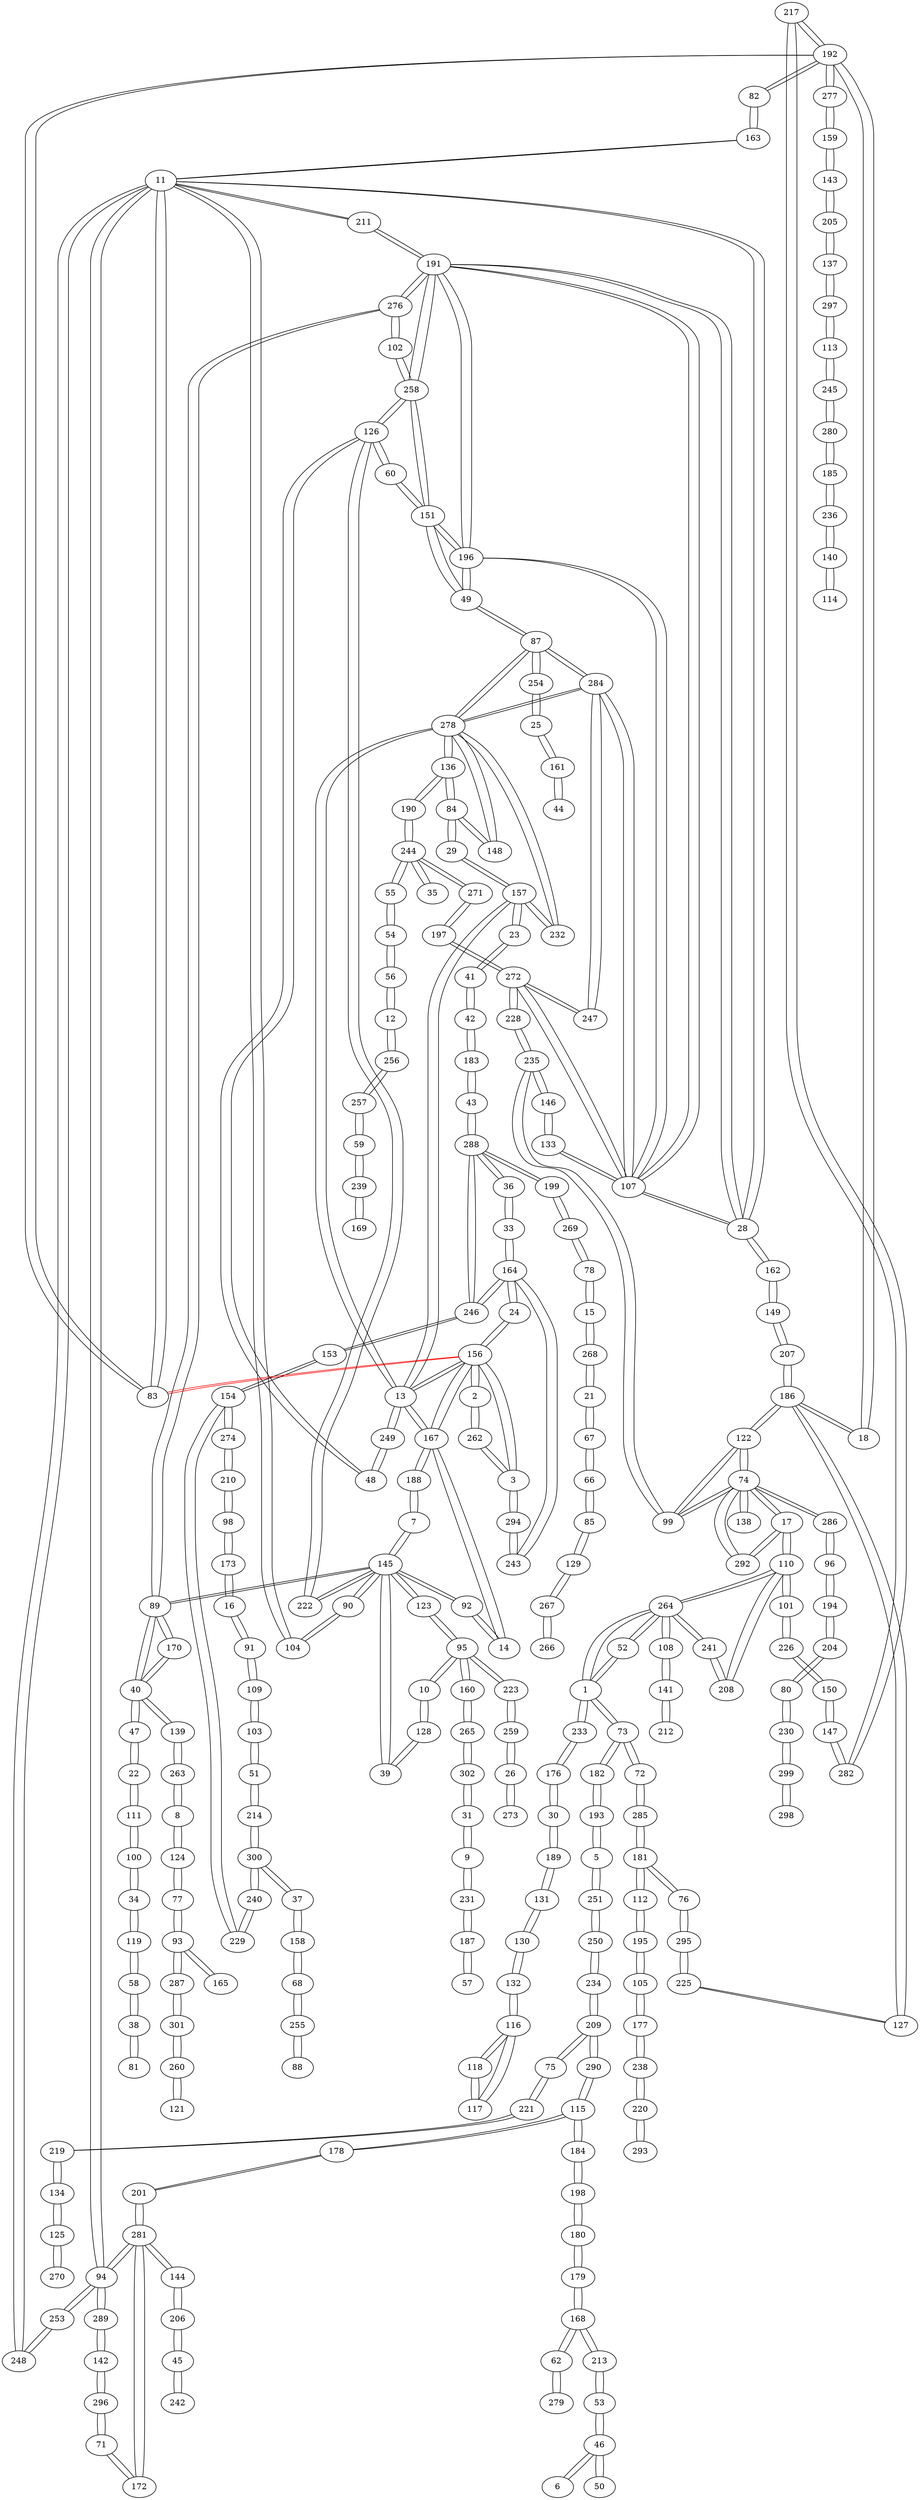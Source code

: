 strict digraph "" {
217 [entry="1.01", exit="1.04", popularity=2, pos="-56.4,15455.7!"];
214 [entry="0.11", exit="0.11", popularity=2, pos="13.17,15485.13!"];
212 [entry="3.42", exit="4.05", popularity=1, pos="-90.39,15438.99!"];
213 [entry="1.02", exit="1.01", popularity=2, pos="-141.99,15492.12!"];
210 [entry="1.3", exit="1.33", popularity=2, pos="13.62,15472.89!"];
211 [entry="1.68", exit="2.09", popularity=2, pos="-43.98,15457.02!"];
165 [entry="0.48", exit="0.61", popularity=1, pos="-63.09,15482.46!"];
264 [entry="2.76", exit="3.07", popularity=5, pos="-76.41,15448.53!"];
265 [entry="4.73", exit="5.07", popularity=2, pos="-30.84,15477.12!"];
178 [entry="1.75", exit="1.83", popularity=2, pos="-95.52,15473.52!"];
219 [entry="0.73", exit="0.84", popularity=2, pos="-126.39,15471.45!"];
133 [entry="2.88", exit="3.19", popularity=2, pos="-45.81,15450.81!"];
91 [entry="0.44", exit="0.48", popularity=2, pos="27.36,15478.8!"];
131 [entry="2.06", exit="2.21", popularity=2, pos="-106.92,15441.99!"];
130 [entry="1.92", exit="1.99", popularity=2, pos="-109.95,15441.39!"];
137 [entry="1.18", exit="1.14", popularity=2, pos="-67.5,15459.12!"];
136 [entry="2.19", exit="2.33", popularity=3, pos="-31.59,15446.52!"];
129 [entry="0.91", exit="1.07", popularity=2, pos="65.52,15466.17!"];
139 [entry="3.48", exit="3.73", popularity=2, pos="-42.06,15465.21!"];
138 [entry="0.8", exit="0.94", popularity=1, pos="-63.18,15449.49!"];
93 [entry="2.63", exit="2.86", popularity=3, pos="-57.96,15480.36!"];
24 [entry="7.4", exit="7.69", popularity=2, pos="-16.47,15458.1!"];
25 [entry="0.0", exit="0.0", popularity=2, pos="-30.93,15453.6!"];
26 [entry="3.19", exit="3.28", popularity=2, pos="-12.51,15476.01!"];
92 [entry="9.4", exit="9.62", popularity=2, pos="-31.59,15456.09!"];
21 [entry="1.33", exit="1.43", popularity=2, pos="38.1,15462.09!"];
22 [entry="2.85", exit="2.9", popularity=2, pos="-49.26,15465.12!"];
23 [entry="3.63", exit="3.75", popularity=2, pos="-19.11,15449.37!"];
160 [entry="4.6", exit="4.61", popularity=2, pos="-28.74,15471.36!"];
198 [entry="1.1", exit="1.2", popularity=2, pos="-114.15,15477.78!"];
28 [entry="17.0", exit="19.02", popularity=4, pos="-44.82,15454.26!"];
29 [entry="2.16", exit="2.41", popularity=2, pos="-28.29,15450.33!"];
94 [entry="4.42", exit="4.55", popularity=4, pos="-54.09,15464.16!"];
289 [entry="4.14", exit="4.09", popularity=2, pos="-57.18,15464.07!"];
288 [entry="1.65", exit="1.77", popularity=4, pos="1.68,15458.61!"];
221 [entry="0.76", exit="0.84", popularity=2, pos="-123.75,15471.96!"];
281 [entry="4.75", exit="4.91", popularity=4, pos="-83.85,15469.05!"];
280 [entry="2.22", exit="2.34", popularity=2, pos="-88.89,15465.57!"];
163 [entry="5.32", exit="6.08", popularity=2, pos="-48.93,15456.75!"];
285 [entry="0.79", exit="0.83", popularity=2, pos="-84.27,15455.4!"];
284 [entry="10.0", exit="10.77", popularity=4, pos="-37.62,15450.3!"];
287 [entry="0.68", exit="0.69", popularity=2, pos="-56.49,15482.85!"];
286 [entry="2.0", exit="2.25", popularity=2, pos="-58.59,15446.16!"];
10 [entry="1.53", exit="1.54", popularity=2, pos="-31.77,15467.58!"];
263 [entry="1.81", exit="1.74", popularity=2, pos="-41.22,15467.01!"];
262 [entry="10.31", exit="11.27", popularity=2, pos="-22.98,15452.94!"];
122 [entry="5.7", exit="6.29", popularity=3, pos="-57.75,15450.27!"];
12 [entry="5.52", exit="5.94", popularity=2, pos="-45.75,15432.93!"];
267 [entry="0.48", exit="0.51", popularity=2, pos="70.29,15467.46!"];
266 [entry="2.07", exit="2.49", popularity=1, pos="75.3,15467.7!"];
126 [entry="14.61", exit="17.37", popularity=4, pos="-36.0,15455.22!"];
127 [entry="1.65", exit="1.72", popularity=2, pos="-61.8,15452.25!"];
128 [entry="3.71", exit="4.34", popularity=2, pos="-33.96,15465.78!"];
2 [entry="3.02", exit="3.21", popularity=2, pos="-22.65,15454.29!"];
269 [entry="5.23", exit="5.79", popularity=2, pos="10.29,15460.56!"];
268 [entry="1.04", exit="1.07", popularity=2, pos="30.42,15461.55!"];
118 [entry="1.31", exit="1.15", popularity=2, pos="-134.28,15437.94!"];
59 [entry="2.75", exit="2.83", popularity=2, pos="-53.34,15425.4!"];
58 [entry="2.07", exit="2.06", popularity=2, pos="-75.06,15478.65!"];
132 [entry="1.58", exit="1.6", popularity=2, pos="-115.65,15442.02!"];
55 [entry="2.63", exit="3.19", popularity=2, pos="-38.97,15439.47!"];
54 [entry="4.06", exit="4.99", popularity=2, pos="-41.52,15438.54!"];
57 [entry="0.82", exit="0.9", popularity=1, pos="-44.88,15495.51!"];
56 [entry="3.84", exit="3.98", popularity=2, pos="-44.4,15435.81!"];
51 [entry="0.23", exit="0.23", popularity=2, pos="22.65,15485.31!"];
50 [entry="0.31", exit="0.31", popularity=1, pos="-183.3,15511.56!"];
53 [entry="0.45", exit="0.46", popularity=2, pos="-155.49,15496.29!"];
52 [entry="0.91", exit="1.06", popularity=2, pos="-80.34,15448.38!"];
298 [entry="5.82", exit="5.93", popularity=1, pos="-61.92,15426.42!"];
299 [entry="0.98", exit="1.02", popularity=2, pos="-59.76,15430.29!"];
296 [entry="3.85", exit="3.96", popularity=2, pos="-66.45,15464.76!"];
297 [entry="1.84", exit="2.08", popularity=2, pos="-74.34,15459.78!"];
294 [entry="6.07", exit="6.55", popularity=2, pos="-18.36,15455.82!"];
295 [entry="3.72", exit="4.02", popularity=2, pos="-67.17,15453.6!"];
292 [entry="2.39", exit="2.24", popularity=2, pos="-61.95,15447.21!"];
293 [entry="0.79", exit="0.85", popularity=1, pos="-131.28,15470.88!"];
290 [entry="0.5", exit="0.57", popularity=2, pos="-105.99,15473.85!"];
146 [entry="9.86", exit="10.84", popularity=2, pos="-48.21,15450.45!"];
199 [entry="3.06", exit="3.28", popularity=2, pos="5.16,15459.39!"];
179 [entry="0.99", exit="0.99", popularity=2, pos="-127.2,15483.33!"];
134 [entry="0.46", exit="0.52", popularity=2, pos="-132.63,15468.57!"];
195 [entry="1.01", exit="1.07", popularity=2, pos="-96.96,15460.98!"];
194 [entry="2.91", exit="3.03", popularity=2, pos="-60.33,15442.59!"];
197 [entry="4.33", exit="4.46", popularity=2, pos="-40.02,15446.79!"];
196 [entry="18.64", exit="21.94", popularity=4, pos="-40.26,15452.94!"];
191 [entry="34.57", exit="42.53", popularity=6, pos="-42.45,15454.5!"];
190 [entry="2.9", exit="2.95", popularity=2, pos="-33.9,15444.57!"];
193 [entry="0.74", exit="0.85", popularity=2, pos="-85.23,15458.1!"];
192 [entry="22.76", exit="23.71", popularity=5, pos="-52.65,15454.62!"];
115 [entry="4.09", exit="4.66", popularity=3, pos="-100.98,15473.79!"];
114 [entry="2.19", exit="2.28", popularity=1, pos="-100.53,15477.75!"];
88 [entry="1.53", exit="1.57", popularity=1, pos="34.17,15508.11!"];
89 [entry="17.06", exit="18.26", popularity=4, pos="-40.11,15458.46!"];
274 [entry="1.23", exit="1.35", popularity=2, pos="8.64,15473.25!"];
110 [entry="4.38", exit="4.51", popularity=4, pos="-67.53,15448.08!"];
113 [entry="1.09", exit="1.19", popularity=2, pos="-77.25,15460.86!"];
112 [entry="1.66", exit="1.7", popularity=2, pos="-87.99,15459.06!"];
278 [entry="39.39", exit="44.74", popularity=6, pos="-34.29,15451.08!"];
83 [entry="2.93", exit="3.01", popularity=2, pos="-51.0,15456.09!"];
80 [entry="2.45", exit="2.48", popularity=2, pos="-63.36,15437.58!"];
81 [entry="2.13", exit="2.24", popularity=1, pos="-82.5,15484.11!"];
119 [entry="3.51", exit="3.5", popularity=2, pos="-67.77,15474.87!"];
87 [entry="9.23", exit="10.56", popularity=4, pos="-36.69,15452.22!"];
84 [entry="8.65", exit="9.07", popularity=3, pos="-30.03,15448.29!"];
85 [entry="1.18", exit="1.26", popularity=2, pos="59.31,15464.88!"];
117 [entry="4.07", exit="3.65", popularity=2, pos="-135.72,15441.39!"];
140 [entry="0.93", exit="1.01", popularity=2, pos="-94.86,15474.48!"];
108 [entry="2.25", exit="2.14", popularity=2, pos="-82.62,15447.45!"];
256 [entry="3.26", exit="3.3", popularity=2, pos="-47.94,15430.83!"];
206 [entry="1.53", exit="1.64", popularity=2, pos="-85.83,15478.26!"];
226 [entry="1.46", exit="1.54", popularity=2, pos="-67.95,15451.74!"];
257 [entry="6.24", exit="6.8", popularity=2, pos="-50.4,15428.25!"];
35 [entry="10.97", exit="11.54", popularity=1, pos="-34.35,15438.81!"];
3 [entry="4.65", exit="4.51", popularity=3, pos="-21.78,15454.62!"];
7 [entry="8.28", exit="9.5", popularity=2, pos="-31.74,15459.66!"];
170 [entry="2.67", exit="1.64", popularity=2, pos="-41.61,15460.26!"];
300 [entry="2.47", exit="2.42", popularity=3, pos="10.23,15482.1!"];
301 [entry="1.28", exit="1.4", popularity=2, pos="-55.68,15485.37!"];
302 [entry="5.53", exit="5.82", popularity=2, pos="-32.91,15479.25!"];
245 [entry="1.23", exit="1.36", popularity=2, pos="-82.77,15463.17!"];
244 [entry="4.31", exit="4.02", popularity=4, pos="-36.9,15441.69!"];
247 [entry="6.45", exit="7.05", popularity=2, pos="-40.05,15449.82!"];
109 [entry="1.43", exit="1.52", popularity=2, pos="27.99,15480.9!"];
241 [entry="1.24", exit="1.28", popularity=2, pos="-73.77,15448.5!"];
240 [entry="1.92", exit="2.48", popularity=2, pos="8.25,15477.51!"];
243 [entry="2.24", exit="2.14", popularity=2, pos="-14.1,15456.63!"];
242 [entry="1.45", exit="1.57", popularity=1, pos="-90.84,15485.82!"];
102 [entry="4.95", exit="5.67", popularity=2, pos="-40.41,15456.15!"];
103 [entry="0.24", exit="0.24", popularity=2, pos="27.69,15483.96!"];
100 [entry="3.84", exit="3.97", popularity=2, pos="-58.23,15471.72!"];
101 [entry="0.78", exit="0.82", popularity=2, pos="-68.01,15450.54!"];
249 [entry="8.3", exit="8.78", popularity=2, pos="-29.19,15454.38!"];
248 [entry="3.23", exit="3.52", popularity=2, pos="-52.2,15460.41!"];
104 [entry="3.59", exit="3.58", popularity=2, pos="-43.17,15457.14!"];
105 [entry="1.9", exit="2.05", popularity=2, pos="-103.68,15462.69!"];
39 [entry="2.62", exit="2.65", popularity=2, pos="-35.64,15464.43!"];
38 [entry="1.85", exit="1.94", popularity=2, pos="-79.23,15480.84!"];
33 [entry="2.45", exit="2.63", popularity=2, pos="-7.41,15458.07!"];
31 [entry="2.76", exit="2.83", popularity=2, pos="-37.29,15482.13!"];
30 [entry="0.92", exit="0.97", popularity=2, pos="-97.5,15448.68!"];
37 [entry="0.88", exit="0.97", popularity=2, pos="14.13,15487.98!"];
36 [entry="1.36", exit="1.39", popularity=2, pos="-3.57,15457.44!"];
177 [entry="2.08", exit="2.2", popularity=2, pos="-110.61,15464.49!"];
34 [entry="1.11", exit="1.1", popularity=2, pos="-64.08,15472.98!"];
246 [entry="23.15", exit="25.42", popularity=3, pos="-1.26,15462.48!"];
223 [entry="6.26", exit="6.27", popularity=2, pos="-22.47,15474.66!"];
169 [entry="3.53", exit="3.67", popularity=1, pos="-58.44,15420.66!"];
176 [entry="1.85", exit="1.94", popularity=2, pos="-94.26,15449.85!"];
60 [entry="8.72", exit="11.56", popularity=2, pos="-37.29,15453.87!"];
258 [entry="11.27", exit="12.72", popularity=4, pos="-39.3,15454.95!"];
259 [entry="4.21", exit="4.65", popularity=2, pos="-17.82,15476.46!"];
66 [entry="1.08", exit="1.14", popularity=2, pos="49.65,15463.29!"];
67 [entry="2.26", exit="2.45", popularity=2, pos="44.07,15462.51!"];
68 [entry="1.03", exit="1.09", popularity=2, pos="25.14,15493.65!"];
253 [entry="3.4", exit="3.51", popularity=2, pos="-52.14,15462.96!"];
250 [entry="0.97", exit="1.04", popularity=2, pos="-100.98,15467.07!"];
251 [entry="1.05", exit="1.01", popularity=2, pos="-94.68,15465.21!"];
173 [entry="2.03", exit="1.89", popularity=2, pos="26.97,15472.68!"];
172 [entry="1.34", exit="1.36", popularity=2, pos="-75.09,15466.26!"];
254 [entry="4.75", exit="5.25", popularity=2, pos="-34.23,15453.33!"];
255 [entry="0.35", exit="0.39", popularity=2, pos="30.99,15501.51!"];
222 [entry="7.06", exit="7.67", popularity=2, pos="-37.32,15456.9!"];
271 [entry="10.4", exit="10.47", popularity=2, pos="-37.59,15445.83!"];
180 [entry="0.64", exit="0.65", popularity=2, pos="-122.76,15480.12!"];
107 [entry="14.31", exit="17.42", popularity=6, pos="-42.84,15452.01!"];
182 [entry="0.46", exit="0.47", popularity=2, pos="-86.61,15455.25!"];
183 [entry="7.42", exit="8.28", popularity=2, pos="1.17,15450.15!"];
96 [entry="4.53", exit="5.03", popularity=2, pos="-58.5,15444.12!"];
181 [entry="2.29", exit="2.36", popularity=3, pos="-77.91,15457.11!"];
186 [entry="7.65", exit="9.71", popularity=4, pos="-59.01,15452.82!"];
187 [entry="1.33", exit="1.42", popularity=2, pos="-39.54,15494.28!"];
184 [entry="0.7", exit="0.73", popularity=2, pos="-108.78,15475.38!"];
185 [entry="0.77", exit="0.8", popularity=2, pos="-91.02,15468.63!"];
188 [entry="9.87", exit="11.17", popularity=2, pos="-26.19,15457.89!"];
189 [entry="1.06", exit="1.09", popularity=2, pos="-105.66,15444.39!"];
273 [entry="6.89", exit="7.42", popularity=1, pos="-5.85,15474.9!"];
6 [entry="0.97", exit="1.13", popularity=1, pos="-182.1,15502.08!"];
142 [entry="3.67", exit="3.85", popularity=2, pos="-61.41,15464.13!"];
99 [entry="6.91", exit="7.25", popularity=3, pos="-54.87,15448.35!"];
98 [entry="2.65", exit="2.83", popularity=2, pos="19.89,15472.95!"];
168 [entry="0.4", exit="0.43", popularity=3, pos="-129.6,15488.82!"];
8 [entry="4.01", exit="4.07", popularity=2, pos="-40.59,15469.59!"];
229 [entry="1.33", exit="1.27", popularity=2, pos="6.48,15474.24!"];
228 [entry="7.04", exit="7.9", popularity=2, pos="-46.95,15447.72!"];
164 [entry="6.92", exit="7.1", popularity=4, pos="-9.96,15457.47!"];
90 [entry="5.21", exit="5.68", popularity=2, pos="-40.77,15457.8!"];
225 [entry="10.44", exit="11.16", popularity=2, pos="-65.61,15451.38!"];
167 [entry="10.19", exit="11.03", popularity=4, pos="-26.58,15455.58!"];
95 [entry="11.9", exit="12.39", popularity=4, pos="-31.95,15469.26!"];
161 [entry="3.62", exit="3.8", popularity=2, pos="-28.2,15453.66!"];
162 [entry="8.33", exit="8.55", popularity=2, pos="-47.58,15454.08!"];
220 [entry="0.5", exit="0.5", popularity=2, pos="-123.09,15468.18!"];
11 [entry="13.19", exit="13.82", popularity=7, pos="-47.13,15456.78!"];
270 [entry="3.26", exit="3.65", popularity=1, pos="-143.58,15463.89!"];
13 [entry="22.92", exit="24.89", popularity=5, pos="-26.58,15453.99!"];
282 [entry="1.56", exit="1.47", popularity=2, pos="-60.33,15456.3!"];
15 [entry="6.81", exit="7.14", popularity=2, pos="24.3,15461.88!"];
14 [entry="4.39", exit="4.84", popularity=2, pos="-29.37,15456.12!"];
17 [entry="3.31", exit="3.22", popularity=3, pos="-64.17,15447.15!"];
16 [entry="0.56", exit="0.6", popularity=2, pos="26.61,15475.68!"];
18 [entry="2.52", exit="2.58", popularity=2, pos="-56.37,15453.63!"];
272 [entry="39.06", exit="43.19", popularity=4, pos="-43.41,15448.95!"];
116 [entry="1.44", exit="1.49", popularity=3, pos="-126.81,15440.07!"];
111 [entry="2.06", exit="2.25", popularity=2, pos="-53.4,15467.04!"];
204 [entry="2.52", exit="2.82", popularity=2, pos="-62.67,15440.46!"];
151 [entry="17.56", exit="21.22", popularity=4, pos="-38.43,15453.39!"];
150 [entry="0.82", exit="0.88", popularity=2, pos="-65.16,15454.17!"];
153 [entry="6.46", exit="6.83", popularity=2, pos="-1.59,15466.98!"];
276 [entry="7.58", exit="8.11", popularity=3, pos="-41.52,15457.41!"];
154 [entry="5.06", exit="5.39", popularity=3, pos="2.49,15470.49!"];
157 [entry="31.18", exit="34.26", popularity=4, pos="-25.92,15451.56!"];
156 [entry="30.85", exit="32.79", popularity=5, pos="-24.69,15455.34!"];
159 [entry="1.49", exit="1.5", popularity=2, pos="-55.62,15459.0!"];
158 [entry="1.39", exit="1.61", popularity=2, pos="16.74,15492.36!"];
62 [entry="0.39", exit="0.43", popularity=2, pos="-132.36,15494.1!"];
277 [entry="2.13", exit="2.18", popularity=2, pos="-55.05,15457.05!"];
82 [entry="1.94", exit="2.12", popularity=2, pos="-50.37,15455.97!"];
238 [entry="0.86", exit="0.9", popularity=2, pos="-119.64,15467.07!"];
239 [entry="1.83", exit="1.92", popularity=2, pos="-57.57,15424.62!"];
279 [entry="0.75", exit="0.82", popularity=1, pos="-125.31,15497.19!"];
234 [entry="1.08", exit="1.2", popularity=2, pos="-105.63,15469.38!"];
235 [entry="14.55", exit="16.06", popularity=3, pos="-52.14,15448.23!"];
236 [entry="0.47", exit="0.49", popularity=2, pos="-92.43,15471.03!"];
230 [entry="2.62", exit="2.64", popularity=2, pos="-61.98,15433.62!"];
231 [entry="2.32", exit="2.59", popularity=2, pos="-38.4,15489.66!"];
232 [entry="5.26", exit="5.8", popularity=2, pos="-31.56,15450.3!"];
233 [entry="1.6", exit="1.73", popularity=2, pos="-92.16,15450.33!"];
123 [entry="7.45", exit="8.81", popularity=2, pos="-31.2,15463.8!"];
48 [entry="7.59", exit="8.44", popularity=2, pos="-33.33,15455.55!"];
49 [entry="9.22", exit="10.3", popularity=3, pos="-37.41,15452.4!"];
46 [entry="0.58", exit="0.6", popularity=3, pos="-168.3,15500.37!"];
47 [entry="2.58", exit="2.35", popularity=2, pos="-46.14,15463.23!"];
44 [entry="2.14", exit="1.9", popularity=1, pos="-27.12,15453.39!"];
45 [entry="0.88", exit="0.94", popularity=2, pos="-88.41,15482.34!"];
42 [entry="22.38", exit="24.21", popularity=2, pos="-6.27,15451.53!"];
43 [entry="4.23", exit="4.48", popularity=2, pos="2.46,15454.41!"];
40 [entry="9.06", exit="11.93", popularity=4, pos="-42.78,15461.76!"];
41 [entry="4.77", exit="5.14", popularity=2, pos="-15.06,15449.46!"];
1 [entry="2.63", exit="2.83", popularity=4, pos="-84.03,15450.84!"];
5 [entry="1.39", exit="1.55", popularity=2, pos="-89.91,15462.21!"];
9 [entry="2.01", exit="2.15", popularity=2, pos="-39.93,15484.92!"];
201 [entry="1.45", exit="1.51", popularity=2, pos="-88.62,15471.6!"];
147 [entry="2.52", exit="2.57", popularity=2, pos="-63.21,15455.16!"];
144 [entry="1.7", exit="1.74", popularity=2, pos="-83.58,15475.38!"];
145 [entry="37.52", exit="39.59", popularity=7, pos="-37.14,15459.24!"];
205 [entry="2.76", exit="2.76", popularity=2, pos="-61.41,15460.23!"];
143 [entry="1.67", exit="1.78", popularity=2, pos="-58.17,15460.53!"];
207 [entry="4.27", exit="4.59", popularity=2, pos="-56.31,15453.21!"];
141 [entry="1.54", exit="1.59", popularity=2, pos="-85.5,15443.1!"];
209 [entry="1.92", exit="2.06", popularity=3, pos="-111.42,15472.59!"];
208 [entry="1.3", exit="1.35", popularity=2, pos="-70.77,15448.26!"];
148 [entry="1.71", exit="1.79", popularity=2, pos="-33.45,15449.73!"];
149 [entry="3.28", exit="3.4", popularity=2, pos="-52.68,15453.57!"];
77 [entry="3.09", exit="3.2", popularity=2, pos="-49.5,15476.22!"];
76 [entry="1.66", exit="1.75", popularity=2, pos="-74.22,15455.04!"];
75 [entry="1.18", exit="1.26", popularity=2, pos="-119.1,15472.95!"];
74 [entry="10.24", exit="10.73", popularity=6, pos="-59.19,15447.6!"];
73 [entry="1.57", exit="1.68", popularity=3, pos="-86.46,15453.03!"];
72 [entry="7.86", exit="8.24", popularity=2, pos="-90.51,15454.56!"];
71 [entry="1.66", exit="1.42", popularity=2, pos="-71.61,15465.6!"];
78 [entry="6.52", exit="6.85", popularity=2, pos="15.54,15461.82!"];
121 [entry="1.51", exit="1.63", popularity=1, pos="-58.29,15495.09!"];
260 [entry="0.96", exit="1.02", popularity=2, pos="-53.73,15489.06!"];
124 [entry="2.43", exit="2.55", popularity=2, pos="-43.74,15473.31!"];
125 [entry="0.68", exit="0.72", popularity=2, pos="-134.97,15466.14!"];
217 -> 282  [layer=6, length="1.474", travel_time=2, weight=2  dir=none];
217 -> 192  [layer=6, length="1.447", travel_time=1, weight=1  dir=none];
214 -> 300  [layer=2, length="1.565", travel_time=3, weight=3  dir=none];
214 -> 51  [layer=2, length="3.515", travel_time=2, weight=2  dir=none];
212 -> 141  [layer=4, length="2.368", travel_time=3, weight=3  dir=none];
213 -> 168  [layer=8, length="4.753", travel_time=4, weight=4  dir=none];
213 -> 53  [layer=8, length="5.238", travel_time=4, weight=4  dir=none];
210 -> 98  [layer=2, length="2.325", travel_time=2, weight=2  dir=none];
210 -> 274  [layer=2, length="1.851", travel_time=2, weight=2  dir=none];
211 -> 11  [layer=1, length="1.171", travel_time=2, weight=2  dir=none];
211 -> 191  [layer=1, length="1.093", travel_time=2, weight=2  dir=none];
165 -> 93  [layer=9, length="2.055", travel_time=3, weight=3  dir=none];
264 -> 1  [layer=10, length="2.952", travel_time=3, weight=3  dir=none];
264 -> 108  [layer=4, length="2.337", travel_time=3, weight=3  dir=none];
264 -> 241  [layer=4, length="0.979", travel_time=1, weight=1  dir=none];
264 -> 110  [layer=10, length="3.296", travel_time=2, weight=2  dir=none];
264 -> 52  [layer=4, length="1.458", travel_time=2, weight=2  dir=none];
265 -> 302  [layer=10, length="1.101", travel_time=2, weight=2  dir=none];
265 -> 160  [layer=10, length="2.273", travel_time=3, weight=3  dir=none];
178 -> 201  [layer=8, length="2.655", travel_time=2, weight=2  dir=none];
178 -> 115  [layer=8, length="2.027", travel_time=2, weight=2  dir=none];
219 -> 221  [layer=10, length="0.997", travel_time=2, weight=2  dir=none];
219 -> 134  [layer=10, length="2.548", travel_time=3, weight=3  dir=none];
133 -> 146  [layer=10, length="0.9", travel_time=2, weight=2  dir=none];
133 -> 107  [layer=10, length="1.188", travel_time=2, weight=2  dir=none];
91 -> 109  [layer=2, length="0.813", travel_time=2, weight=2  dir=none];
91 -> 16  [layer=2, length="1.19", travel_time=2, weight=2  dir=none];
131 -> 130  [layer=10, length="1.145", travel_time=2, weight=2  dir=none];
131 -> 189  [layer=10, length="1.005", travel_time=2, weight=2  dir=none];
130 -> 132  [layer=10, length="2.126", travel_time=2, weight=2  dir=none];
130 -> 131  [layer=10, length="1.145", travel_time=2, weight=2  dir=none];
137 -> 297  [layer=1, length="2.548", travel_time=3, weight=3  dir=none];
137 -> 205  [layer=1, length="2.295", travel_time=3, weight=3  dir=none];
136 -> 278  [layer=9, length="1.965", travel_time=3, weight=3  dir=none];
136 -> 190  [layer=9, length="1.121", travel_time=2, weight=2  dir=none];
136 -> 84  [layer=9, length="0.875", travel_time=2, weight=2  dir=none];
129 -> 267  [layer=4, length="1.832", travel_time=2, weight=2  dir=none];
129 -> 85  [layer=4, length="2.351", travel_time=2, weight=2  dir=none];
139 -> 263  [layer=9, length="0.737", travel_time=2, weight=2  dir=none];
139 -> 40  [layer=9, length="1.307", travel_time=2, weight=2  dir=none];
138 -> 74  [layer=4, length="1.637", travel_time=2, weight=2  dir=none];
93 -> 77  [layer=9, length="3.492", travel_time=4, weight=4  dir=none];
93 -> 165  [layer=9, length="2.055", travel_time=3, weight=3  dir=none];
93 -> 287  [layer=9, length="1.072", travel_time=2, weight=2  dir=none];
24 -> 164  [layer=2, length="2.425", travel_time=2, weight=2  dir=none];
24 -> 156  [layer=2, length="3.214", travel_time=3, weight=3  dir=none];
25 -> 161  [layer=4, length="1.013", travel_time=1, weight=1  dir=none];
25 -> 254  [layer=4, length="1.228", travel_time=2, weight=2  dir=none];
26 -> 259  [layer=11, length="1.976", travel_time=2, weight=2  dir=none];
26 -> 273  [layer=11, length="2.503", travel_time=2, weight=2  dir=none];
92 -> 145  [layer=8, length="2.366", travel_time=4, weight=4  dir=none];
92 -> 14  [layer=8, length="0.823", travel_time=1, weight=1  dir=none];
21 -> 268  [layer=4, length="2.854", travel_time=2, weight=2  dir=none];
21 -> 67  [layer=4, length="2.219", travel_time=3, weight=3  dir=none];
22 -> 47  [layer=9, length="1.353", travel_time=2, weight=2  dir=none];
22 -> 111  [layer=9, length="1.692", travel_time=2, weight=2  dir=none];
23 -> 157  [layer=7, length="2.652", travel_time=3, weight=3  dir=none];
23 -> 41  [layer=7, length="1.502", travel_time=2, weight=2  dir=none];
160 -> 95  [layer=10, length="1.422", travel_time=2, weight=2  dir=none];
160 -> 265  [layer=10, length="2.273", travel_time=3, weight=3  dir=none];
198 -> 180  [layer=8, length="3.308", travel_time=2, weight=2  dir=none];
198 -> 184  [layer=8, length="2.181", travel_time=3, weight=3  dir=none];
28 -> 11  [layer=7, length="1.268", travel_time=2, weight=2  dir=none];
28 -> 191  [layer=2, length="0.883", travel_time=1, weight=1  dir=none];
28 -> 107  [layer=7, length="1.111", travel_time=2, weight=2  dir=none];
28 -> 162  [layer=2, length="1.026", travel_time=1, weight=1  dir=none];
29 -> 157  [layer=9, length="0.99", travel_time=2, weight=2  dir=none];
29 -> 84  [layer=9, length="0.994", travel_time=1, weight=1  dir=none];
94 -> 289  [layer=7, length="1.146", travel_time=1, weight=1  dir=none];
94 -> 253  [layer=7, length="0.849", travel_time=2, weight=2  dir=none];
94 -> 11  [layer=8, length="3.76", travel_time=6, weight=6  dir=none];
94 -> 281  [layer=8, length="11.179", travel_time=9, weight=9  dir=none];
289 -> 142  [layer=7, length="1.569", travel_time=2, weight=2  dir=none];
289 -> 94  [layer=7, length="1.146", travel_time=1, weight=1  dir=none];
288 -> 246  [layer=7, length="1.802", travel_time=3, weight=3  dir=none];
288 -> 199  [layer=6, length="1.322", travel_time=2, weight=2  dir=none];
288 -> 36  [layer=6, length="1.994", travel_time=2, weight=2  dir=none];
288 -> 43  [layer=7, length="1.584", travel_time=3, weight=3  dir=none];
221 -> 75  [layer=10, length="1.763", travel_time=2, weight=2  dir=none];
221 -> 219  [layer=10, length="0.997", travel_time=2, weight=2  dir=none];
281 -> 201  [layer=8, length="2.005", travel_time=3, weight=3  dir=none];
281 -> 144  [layer=7, length="2.349", travel_time=4, weight=4  dir=none];
281 -> 172  [layer=7, length="3.408", travel_time=4, weight=4  dir=none];
281 -> 94  [layer=8, length="11.179", travel_time=9, weight=9  dir=none];
280 -> 245  [layer=1, length="2.437", travel_time=3, weight=3  dir=none];
280 -> 185  [layer=1, length="1.382", travel_time=2, weight=2  dir=none];
163 -> 11  [layer=1, length="0.668", travel_time=1, weight=1  dir=none];
163 -> 82  [layer=1, length="0.608", travel_time=2, weight=2  dir=none];
285 -> 181  [layer=2, length="2.442", travel_time=2, weight=2  dir=none];
285 -> 72  [layer=2, length="2.334", travel_time=3, weight=3  dir=none];
284 -> 278  [layer=7, length="1.268", travel_time=2, weight=2  dir=none];
284 -> 247  [layer=4, length="0.919", travel_time=2, weight=2  dir=none];
284 -> 87  [layer=4, length="0.791", travel_time=2, weight=2  dir=none];
284 -> 107  [layer=7, length="2.036", travel_time=3, weight=3  dir=none];
287 -> 301  [layer=9, length="0.982", travel_time=1, weight=1  dir=none];
287 -> 93  [layer=9, length="1.072", travel_time=2, weight=2  dir=none];
286 -> 74  [layer=4, length="0.579", travel_time=2, weight=2  dir=none];
286 -> 96  [layer=4, length="0.757", travel_time=1, weight=1  dir=none];
10 -> 128  [layer=10, length="1.051", travel_time=1, weight=1  dir=none];
10 -> 95  [layer=10, length="0.627", travel_time=2, weight=2  dir=none];
263 -> 8  [layer=9, length="0.985", travel_time=2, weight=2  dir=none];
263 -> 139  [layer=9, length="0.737", travel_time=2, weight=2  dir=none];
262 -> 3  [layer=4, length="0.766", travel_time=2, weight=2  dir=none];
262 -> 2  [layer=3, length="0.516", travel_time=4, weight=4  dir=none];
122 -> 99  [layer=3, length="1.283", travel_time=4, weight=4  dir=none];
122 -> 74  [layer=4, length="1.125", travel_time=3, weight=3  dir=none];
122 -> 186  [layer=4, length="1.055", travel_time=3, weight=3  dir=none];
12 -> 56  [layer=9, length="1.179", travel_time=2, weight=2  dir=none];
12 -> 256  [layer=9, length="1.125", travel_time=1, weight=1  dir=none];
267 -> 129  [layer=4, length="1.832", travel_time=2, weight=2  dir=none];
267 -> 266  [layer=4, length="1.86", travel_time=3, weight=3  dir=none];
266 -> 267  [layer=4, length="1.86", travel_time=3, weight=3  dir=none];
126 -> 60  [layer=10, length="0.693", travel_time=1, weight=1  dir=none];
126 -> 258  [layer=2, length="1.228", travel_time=2, weight=2  dir=none];
126 -> 222  [layer=10, length="0.792", travel_time=2, weight=2  dir=none];
126 -> 48  [layer=2, length="0.998", travel_time=1, weight=1  dir=none];
127 -> 225  [layer=2, length="1.449", travel_time=1, weight=1  dir=none];
127 -> 186  [layer=2, length="1.056", travel_time=2, weight=2  dir=none];
128 -> 10  [layer=10, length="1.051", travel_time=1, weight=1  dir=none];
128 -> 39  [layer=10, length="0.799", travel_time=2, weight=2  dir=none];
2 -> 262  [layer=3, length="0.516", travel_time=4, weight=4  dir=none];
2 -> 156  [layer=8, length="0.851", travel_time=2, weight=2, dir=none];
269 -> 199  [layer=6, length="1.951", travel_time=2, weight=2  dir=none];
269 -> 78  [layer=6, length="2.002", travel_time=2, weight=2  dir=none];
268 -> 15  [layer=4, length="2.272", travel_time=2, weight=2  dir=none];
268 -> 21  [layer=4, length="2.854", travel_time=2, weight=2  dir=none];
118 -> 117  [layer=10, length="1.386", travel_time=5, weight=5  dir=none];
118 -> 116  [layer=10, length="2.88", travel_time=3, weight=3  dir=none];
59 -> 239  [layer=9, length="1.595", travel_time=2, weight=2  dir=none];
59 -> 257  [layer=9, length="1.518", travel_time=2, weight=2  dir=none];
58 -> 38  [layer=9, length="1.746", travel_time=2, weight=2  dir=none];
58 -> 119  [layer=9, length="3.044", travel_time=3, weight=3  dir=none];
132 -> 130  [layer=10, length="2.126", travel_time=2, weight=2  dir=none];
132 -> 116  [layer=10, length="4.2", travel_time=4, weight=4  dir=none];
55 -> 244  [layer=9, length="1.126", travel_time=1, weight=1  dir=none];
55 -> 54  [layer=9, length="1.007", travel_time=2, weight=2  dir=none];
54 -> 55  [layer=9, length="1.007", travel_time=2, weight=2  dir=none];
54 -> 56  [layer=9, length="1.471", travel_time=2, weight=2  dir=none];
57 -> 187  [layer=10, length="2.032", travel_time=4, weight=4  dir=none];
56 -> 54  [layer=9, length="1.471", travel_time=2, weight=2  dir=none];
56 -> 12  [layer=9, length="1.179", travel_time=2, weight=2  dir=none];
51 -> 103  [layer=2, length="1.934", travel_time=2, weight=2  dir=none];
51 -> 214  [layer=2, length="3.515", travel_time=2, weight=2  dir=none];
50 -> 46  [layer=8, length="6.937", travel_time=8, weight=8  dir=none];
53 -> 46  [layer=8, length="4.984", travel_time=4, weight=4  dir=none];
53 -> 213  [layer=8, length="5.238", travel_time=4, weight=4  dir=none];
52 -> 1  [layer=4, length="1.644", travel_time=2, weight=2  dir=none];
52 -> 264  [layer=4, length="1.458", travel_time=2, weight=2  dir=none];
298 -> 299  [layer=4, length="1.643", travel_time=3, weight=3  dir=none];
299 -> 230  [layer=4, length="1.484", travel_time=3, weight=3  dir=none];
299 -> 298  [layer=4, length="1.643", travel_time=3, weight=3  dir=none];
296 -> 142  [layer=7, length="1.883", travel_time=2, weight=2  dir=none];
296 -> 71  [layer=7, length="1.938", travel_time=2, weight=2  dir=none];
297 -> 137  [layer=1, length="2.548", travel_time=3, weight=3  dir=none];
297 -> 113  [layer=1, length="1.151", travel_time=2, weight=2  dir=none];
294 -> 3  [layer=6, length="1.344", travel_time=2, weight=2  dir=none];
294 -> 243  [layer=6, length="1.608", travel_time=3, weight=3  dir=none];
295 -> 76  [layer=2, length="2.668", travel_time=3, weight=3  dir=none];
295 -> 225  [layer=2, length="1.006", travel_time=3, weight=3  dir=none];
292 -> 74  [layer=4, length="1.034", travel_time=1, weight=1  dir=none];
292 -> 17  [layer=4, length="0.824", travel_time=2, weight=2  dir=none];
293 -> 220  [layer=2, length="3.197", travel_time=3, weight=3  dir=none];
290 -> 115  [layer=8, length="1.858", travel_time=2, weight=2  dir=none];
290 -> 209  [layer=8, length="2.067", travel_time=3, weight=3  dir=none];
146 -> 133  [layer=10, length="0.9", travel_time=2, weight=2  dir=none];
146 -> 235  [layer=10, length="1.673", travel_time=3, weight=3  dir=none];
199 -> 288  [layer=6, length="1.322", travel_time=2, weight=2  dir=none];
199 -> 269  [layer=6, length="1.951", travel_time=2, weight=2  dir=none];
179 -> 180  [layer=8, length="2.031", travel_time=2, weight=2  dir=none];
179 -> 168  [layer=8, length="2.221", travel_time=3, weight=3  dir=none];
134 -> 125  [layer=10, length="1.251", travel_time=2, weight=2  dir=none];
134 -> 219  [layer=10, length="2.548", travel_time=3, weight=3  dir=none];
195 -> 112  [layer=2, length="3.401", travel_time=2, weight=2  dir=none];
195 -> 105  [layer=2, length="2.571", travel_time=2, weight=2  dir=none];
194 -> 204  [layer=4, length="1.173", travel_time=3, weight=3  dir=none];
194 -> 96  [layer=4, length="0.885", travel_time=2, weight=2  dir=none];
197 -> 271  [layer=11, length="0.969", travel_time=1, weight=1  dir=none];
197 -> 272  [layer=11, length="1.49", travel_time=3, weight=3  dir=none];
196 -> 151  [layer=10, length="0.699", travel_time=2, weight=2  dir=none];
196 -> 191  [layer=1, length="0.997", travel_time=2, weight=2  dir=none];
196 -> 107  [layer=10, length="1.017", travel_time=1, weight=1  dir=none];
196 -> 49  [layer=1, length="1.076", travel_time=2, weight=2  dir=none];
191 -> 211  [layer=1, length="1.093", travel_time=2, weight=2  dir=none];
191 -> 196  [layer=1, length="0.997", travel_time=2, weight=2  dir=none];
191 -> 28  [layer=2, length="0.883", travel_time=1, weight=1  dir=none];
191 -> 258  [layer=2, length="1.18", travel_time=2, weight=2  dir=none];
191 -> 276  [layer=11, length="1.133", travel_time=2, weight=2  dir=none];
191 -> 107  [layer=11, length="0.935", travel_time=2, weight=2  dir=none];
190 -> 244  [layer=9, length="1.542", travel_time=3, weight=3  dir=none];
190 -> 136  [layer=9, length="1.121", travel_time=2, weight=2  dir=none];
193 -> 182  [layer=10, length="1.174", travel_time=2, weight=2  dir=none];
193 -> 5  [layer=10, length="2.309", travel_time=3, weight=3  dir=none];
192 -> 82  [layer=1, length="0.983", travel_time=3, weight=3  dir=none];
192 -> 217  [layer=6, length="1.447", travel_time=1, weight=1  dir=none];
192 -> 83  [layer=6, length="0.82", travel_time=4, weight=4  dir=none];
192 -> 18  [layer=4, length="1.427", travel_time=2, weight=2  dir=none];
192 -> 277  [layer=1, length="1.266", travel_time=2, weight=2  dir=none];
115 -> 290  [layer=8, length="1.858", travel_time=2, weight=2  dir=none];
115 -> 184  [layer=8, length="2.951", travel_time=3, weight=3  dir=none];
115 -> 178  [layer=8, length="2.027", travel_time=2, weight=2  dir=none];
114 -> 140  [layer=1, length="2.427", travel_time=2, weight=2  dir=none];
88 -> 255  [layer=2, length="2.716", travel_time=2, weight=2  dir=none];
89 -> 145  [layer=11, length="1.139", travel_time=2, weight=2  dir=none];
89 -> 40  [layer=9, length="1.574", travel_time=3, weight=3  dir=none];
89 -> 276  [layer=11, length="0.652", travel_time=1, weight=1  dir=none];
89 -> 170  [layer=9, length="0.869", travel_time=2, weight=2  dir=none];
274 -> 154  [layer=2, length="2.499", travel_time=2, weight=2  dir=none];
274 -> 210  [layer=2, length="1.851", travel_time=2, weight=2  dir=none];
110 -> 208  [layer=4, length="1.203", travel_time=2, weight=2  dir=none];
110 -> 101  [layer=6, length="0.929", travel_time=2, weight=2  dir=none];
110 -> 17  [layer=10, length="1.293", travel_time=2, weight=2  dir=none];
110 -> 264  [layer=10, length="3.296", travel_time=2, weight=2  dir=none];
113 -> 245  [layer=1, length="2.218", travel_time=2, weight=2  dir=none];
113 -> 297  [layer=1, length="1.151", travel_time=2, weight=2  dir=none];
112 -> 195  [layer=2, length="3.401", travel_time=2, weight=2  dir=none];
112 -> 181  [layer=2, length="3.806", travel_time=3, weight=3  dir=none];
278 -> 13  [layer=12, length="3.055", travel_time=4, weight=4  dir=none];
278 -> 148  [layer=1, length="0.59", travel_time=1, weight=1  dir=none];
278 -> 87  [layer=9, length="0.985", travel_time=2, weight=2  dir=none];
278 -> 136  [layer=9, length="1.965", travel_time=3, weight=3  dir=none];
278 -> 284  [layer=7, length="1.268", travel_time=2, weight=2  dir=none];
278 -> 232  [layer=7, length="1.053", travel_time=1, weight=1  dir=none];
83 -> 11  [layer=6, length="1.458", travel_time=3, weight=3  dir=none];
83 -> 192  [layer=6, length="0.82", travel_time=4, weight=4  dir=none];
80 -> 230  [layer=4, length="1.555", travel_time=2, weight=2  dir=none];
80 -> 204  [layer=4, length="1.098", travel_time=2, weight=2  dir=none];
81 -> 38  [layer=9, length="1.715", travel_time=3, weight=3  dir=none];
119 -> 58  [layer=9, length="3.044", travel_time=3, weight=3  dir=none];
119 -> 34  [layer=9, length="1.537", travel_time=2, weight=2  dir=none];
87 -> 278  [layer=9, length="0.985", travel_time=2, weight=2  dir=none];
87 -> 284  [layer=4, length="0.791", travel_time=2, weight=2  dir=none];
87 -> 254  [layer=4, length="1.001", travel_time=2, weight=2  dir=none];
87 -> 49  [layer=9, length="0.276", travel_time=1, weight=1  dir=none];
84 -> 136  [layer=9, length="0.875", travel_time=2, weight=2  dir=none];
84 -> 148  [layer=1, length="1.376", travel_time=3, weight=3  dir=none];
84 -> 29  [layer=9, length="0.994", travel_time=1, weight=1  dir=none];
85 -> 129  [layer=4, length="2.351", travel_time=2, weight=2  dir=none];
85 -> 66  [layer=4, length="3.629", travel_time=3, weight=3  dir=none];
117 -> 116  [layer=10, length="3.339", travel_time=3, weight=3  dir=none];
117 -> 118  [layer=10, length="1.386", travel_time=5, weight=5  dir=none];
140 -> 114  [layer=1, length="2.427", travel_time=2, weight=2  dir=none];
140 -> 236  [layer=1, length="1.565", travel_time=2, weight=2  dir=none];
108 -> 264  [layer=4, length="2.337", travel_time=3, weight=3  dir=none];
108 -> 141  [layer=4, length="1.934", travel_time=3, weight=3  dir=none];
256 -> 12  [layer=9, length="1.125", travel_time=1, weight=1  dir=none];
256 -> 257  [layer=9, length="1.322", travel_time=2, weight=2  dir=none];
206 -> 144  [layer=7, length="1.355", travel_time=2, weight=2  dir=none];
206 -> 45  [layer=7, length="1.79", travel_time=2, weight=2  dir=none];
226 -> 150  [layer=6, length="1.372", travel_time=2, weight=2  dir=none];
226 -> 101  [layer=6, length="0.446", travel_time=1, weight=1  dir=none];
257 -> 256  [layer=9, length="1.322", travel_time=2, weight=2  dir=none];
257 -> 59  [layer=9, length="1.518", travel_time=2, weight=2  dir=none];
35 -> 244  [layer=11, length="1.426", travel_time=2, weight=2  dir=none];
3 -> 262  [layer=4, length="0.766", travel_time=2, weight=2  dir=none];
3 -> 294  [layer=6, length="1.344", travel_time=2, weight=2  dir=none];
3 -> 156  [layer=6, length="1.112", travel_time=4, weight=4  dir=none];
7 -> 188  [layer=9, length="2.16", travel_time=3, weight=3  dir=none];
7 -> 145  [layer=9, length="2.008", travel_time=2, weight=2  dir=none];
170 -> 89  [layer=9, length="0.869", travel_time=2, weight=2  dir=none];
170 -> 40  [layer=9, length="0.706", travel_time=1, weight=1  dir=none];
300 -> 214  [layer=2, length="1.565", travel_time=3, weight=3  dir=none];
300 -> 37  [layer=2, length="2.616", travel_time=3, weight=3  dir=none];
300 -> 240  [layer=2, length="1.853", travel_time=2, weight=2  dir=none];
301 -> 260  [layer=9, length="1.547", travel_time=3, weight=3  dir=none];
301 -> 287  [layer=9, length="0.982", travel_time=1, weight=1  dir=none];
302 -> 31  [layer=10, length="1.943", travel_time=2, weight=2  dir=none];
302 -> 265  [layer=10, length="1.101", travel_time=2, weight=2  dir=none];
245 -> 280  [layer=1, length="2.437", travel_time=3, weight=3  dir=none];
245 -> 113  [layer=1, length="2.218", travel_time=2, weight=2  dir=none];
244 -> 55  [layer=9, length="1.126", travel_time=1, weight=1  dir=none];
244 -> 271  [layer=11, length="1.556", travel_time=3, weight=3  dir=none];
244 -> 190  [layer=9, length="1.542", travel_time=3, weight=3  dir=none];
244 -> 35  [layer=11, length="1.426", travel_time=2, weight=2  dir=none];
247 -> 272  [layer=4, length="1.287", travel_time=2, weight=2  dir=none];
247 -> 284  [layer=4, length="0.919", travel_time=2, weight=2  dir=none];
109 -> 91  [layer=2, length="0.813", travel_time=2, weight=2  dir=none];
109 -> 103  [layer=2, length="1.14", travel_time=3, weight=3  dir=none];
241 -> 208  [layer=4, length="1.116", travel_time=2, weight=2  dir=none];
241 -> 264  [layer=4, length="0.979", travel_time=1, weight=1  dir=none];
240 -> 300  [layer=2, length="1.853", travel_time=2, weight=2  dir=none];
240 -> 229  [layer=2, length="1.379", travel_time=2, weight=2  dir=none];
243 -> 164  [layer=6, length="1.566", travel_time=2, weight=2  dir=none];
243 -> 294  [layer=6, length="1.608", travel_time=3, weight=3  dir=none];
242 -> 45  [layer=7, length="1.574", travel_time=2, weight=2  dir=none];
102 -> 258  [layer=9, length="0.606", travel_time=1, weight=1  dir=none];
102 -> 276  [layer=9, length="0.623", travel_time=2, weight=2  dir=none];
103 -> 109  [layer=2, length="1.14", travel_time=3, weight=3  dir=none];
103 -> 51  [layer=2, length="1.934", travel_time=2, weight=2  dir=none];
100 -> 111  [layer=9, length="2.493", travel_time=4, weight=4  dir=none];
100 -> 34  [layer=9, length="2.219", travel_time=3, weight=3  dir=none];
101 -> 226  [layer=6, length="0.446", travel_time=1, weight=1  dir=none];
101 -> 110  [layer=6, length="0.929", travel_time=2, weight=2  dir=none];
249 -> 13  [layer=2, length="0.979", travel_time=2, weight=2  dir=none];
249 -> 48  [layer=2, length="1.595", travel_time=2, weight=2  dir=none];
248 -> 11  [layer=7, length="2.312", travel_time=4, weight=4  dir=none];
248 -> 253  [layer=7, length="0.946", travel_time=1, weight=1  dir=none];
104 -> 11  [layer=8, length="1.474", travel_time=3, weight=3  dir=none];
104 -> 90  [layer=8, length="0.923", travel_time=2, weight=2  dir=none];
105 -> 177  [layer=2, length="2.654", travel_time=2, weight=2  dir=none];
105 -> 195  [layer=2, length="2.571", travel_time=2, weight=2  dir=none];
39 -> 128  [layer=10, length="0.799", travel_time=2, weight=2  dir=none];
39 -> 145  [layer=10, length="2.003", travel_time=5, weight=5  dir=none];
38 -> 81  [layer=9, length="1.715", travel_time=3, weight=3  dir=none];
38 -> 58  [layer=9, length="1.746", travel_time=2, weight=2  dir=none];
33 -> 164  [layer=6, length="0.971", travel_time=1, weight=1  dir=none];
33 -> 36  [layer=6, length="1.443", travel_time=2, weight=2  dir=none];
31 -> 9  [layer=10, length="1.424", travel_time=3, weight=3  dir=none];
31 -> 302  [layer=10, length="1.943", travel_time=2, weight=2  dir=none];
30 -> 176  [layer=10, length="1.277", travel_time=2, weight=2  dir=none];
30 -> 189  [layer=10, length="3.418", travel_time=3, weight=3  dir=none];
37 -> 300  [layer=2, length="2.616", travel_time=3, weight=3  dir=none];
37 -> 158  [layer=2, length="1.89", travel_time=3, weight=3  dir=none];
36 -> 33  [layer=6, length="1.443", travel_time=2, weight=2  dir=none];
36 -> 288  [layer=6, length="1.994", travel_time=2, weight=2  dir=none];
177 -> 238  [layer=2, length="3.481", travel_time=3, weight=3  dir=none];
177 -> 105  [layer=2, length="2.654", travel_time=2, weight=2  dir=none];
34 -> 100  [layer=9, length="2.219", travel_time=3, weight=3  dir=none];
34 -> 119  [layer=9, length="1.537", travel_time=2, weight=2  dir=none];
246 -> 164  [layer=2, length="3.722", travel_time=4, weight=4  dir=none];
246 -> 288  [layer=7, length="1.802", travel_time=3, weight=3  dir=none];
246 -> 153  [layer=2, length="1.673", travel_time=2, weight=2  dir=none];
223 -> 259  [layer=11, length="1.849", travel_time=3, weight=3  dir=none];
223 -> 95  [layer=11, length="4.044", travel_time=4, weight=4  dir=none];
169 -> 239  [layer=9, length="1.503", travel_time=4, weight=4  dir=none];
176 -> 30  [layer=10, length="1.277", travel_time=2, weight=2  dir=none];
176 -> 233  [layer=10, length="0.799", travel_time=1, weight=1  dir=none];
60 -> 151  [layer=10, length="0.459", travel_time=1, weight=1  dir=none];
60 -> 126  [layer=10, length="0.693", travel_time=1, weight=1  dir=none];
258 -> 102  [layer=9, length="0.606", travel_time=1, weight=1  dir=none];
258 -> 151  [layer=9, length="0.663", travel_time=1, weight=1  dir=none];
258 -> 191  [layer=2, length="1.18", travel_time=2, weight=2  dir=none];
258 -> 126  [layer=2, length="1.228", travel_time=2, weight=2  dir=none];
259 -> 26  [layer=11, length="1.976", travel_time=2, weight=2  dir=none];
259 -> 223  [layer=11, length="1.849", travel_time=3, weight=3  dir=none];
66 -> 85  [layer=4, length="3.629", travel_time=3, weight=3  dir=none];
66 -> 67  [layer=4, length="2.089", travel_time=4, weight=4  dir=none];
67 -> 21  [layer=4, length="2.219", travel_time=3, weight=3  dir=none];
67 -> 66  [layer=4, length="2.089", travel_time=4, weight=4  dir=none];
68 -> 158  [layer=2, length="3.15", travel_time=2, weight=2  dir=none];
68 -> 255  [layer=2, length="3.632", travel_time=3, weight=3  dir=none];
253 -> 94  [layer=7, length="0.849", travel_time=2, weight=2  dir=none];
253 -> 248  [layer=7, length="0.946", travel_time=1, weight=1  dir=none];
250 -> 234  [layer=10, length="1.925", travel_time=2, weight=2  dir=none];
250 -> 251  [layer=10, length="2.435", travel_time=3, weight=3  dir=none];
251 -> 250  [layer=10, length="2.435", travel_time=3, weight=3  dir=none];
251 -> 5  [layer=10, length="2.089", travel_time=2, weight=2  dir=none];
173 -> 98  [layer=2, length="2.627", travel_time=3, weight=3  dir=none];
173 -> 16  [layer=2, length="1.12", travel_time=2, weight=2  dir=none];
172 -> 281  [layer=7, length="3.408", travel_time=4, weight=4  dir=none];
172 -> 71  [layer=7, length="1.313", travel_time=2, weight=2  dir=none];
254 -> 25  [layer=4, length="1.228", travel_time=2, weight=2  dir=none];
254 -> 87  [layer=4, length="1.001", travel_time=2, weight=2  dir=none];
255 -> 68  [layer=2, length="3.632", travel_time=3, weight=3  dir=none];
255 -> 88  [layer=2, length="2.716", travel_time=2, weight=2  dir=none];
222 -> 145  [layer=10, length="0.87", travel_time=2, weight=2  dir=none];
222 -> 126  [layer=10, length="0.792", travel_time=2, weight=2  dir=none];
271 -> 244  [layer=11, length="1.556", travel_time=3, weight=3  dir=none];
271 -> 197  [layer=11, length="0.969", travel_time=1, weight=1  dir=none];
180 -> 198  [layer=8, length="3.308", travel_time=2, weight=2  dir=none];
180 -> 179  [layer=8, length="2.031", travel_time=2, weight=2  dir=none];
107 -> 191  [layer=11, length="0.935", travel_time=2, weight=2  dir=none];
107 -> 196  [layer=10, length="1.017", travel_time=1, weight=1  dir=none];
107 -> 28  [layer=7, length="1.111", travel_time=2, weight=2  dir=none];
107 -> 133  [layer=10, length="1.188", travel_time=2, weight=2  dir=none];
107 -> 272  [layer=11, length="1.154", travel_time=2, weight=2  dir=none];
107 -> 284  [layer=7, length="2.036", travel_time=3, weight=3  dir=none];
182 -> 73  [layer=10, length="0.825", travel_time=3, weight=3  dir=none];
182 -> 193  [layer=10, length="1.174", travel_time=2, weight=2  dir=none];
183 -> 42  [layer=7, length="2.805", travel_time=3, weight=3  dir=none];
183 -> 43  [layer=7, length="1.65", travel_time=3, weight=3  dir=none];
96 -> 194  [layer=4, length="0.885", travel_time=2, weight=2  dir=none];
96 -> 286  [layer=4, length="0.757", travel_time=1, weight=1  dir=none];
181 -> 76  [layer=2, length="1.569", travel_time=2, weight=2  dir=none];
181 -> 285  [layer=2, length="2.442", travel_time=2, weight=2  dir=none];
181 -> 112  [layer=2, length="3.806", travel_time=3, weight=3  dir=none];
186 -> 18  [layer=4, length="1.024", travel_time=2, weight=2  dir=none];
186 -> 122  [layer=4, length="1.055", travel_time=3, weight=3  dir=none];
186 -> 207  [layer=2, length="1.012", travel_time=2, weight=2  dir=none];
186 -> 127  [layer=2, length="1.056", travel_time=2, weight=2  dir=none];
187 -> 57  [layer=10, length="2.032", travel_time=4, weight=4  dir=none];
187 -> 231  [layer=10, length="1.764", travel_time=3, weight=3  dir=none];
184 -> 115  [layer=8, length="2.951", travel_time=3, weight=3  dir=none];
184 -> 198  [layer=8, length="2.181", travel_time=3, weight=3  dir=none];
185 -> 280  [layer=1, length="1.382", travel_time=2, weight=2  dir=none];
185 -> 236  [layer=1, length="1.032", travel_time=2, weight=2  dir=none];
188 -> 167  [layer=9, length="0.869", travel_time=1, weight=1  dir=none];
188 -> 7  [layer=9, length="2.16", travel_time=3, weight=3  dir=none];
189 -> 131  [layer=10, length="1.005", travel_time=2, weight=2  dir=none];
189 -> 30  [layer=10, length="3.418", travel_time=3, weight=3  dir=none];
273 -> 26  [layer=11, length="2.503", travel_time=2, weight=2  dir=none];
6 -> 46  [layer=8, length="5.155", travel_time=4, weight=4  dir=none];
142 -> 289  [layer=7, length="1.569", travel_time=2, weight=2  dir=none];
142 -> 296  [layer=7, length="1.883", travel_time=2, weight=2  dir=none];
99 -> 235  [layer=10, length="1.013", travel_time=1, weight=1  dir=none];
99 -> 122  [layer=3, length="1.283", travel_time=4, weight=4  dir=none];
99 -> 74  [layer=10, length="1.626", travel_time=2, weight=2  dir=none];
98 -> 173  [layer=2, length="2.627", travel_time=3, weight=3  dir=none];
98 -> 210  [layer=2, length="2.325", travel_time=2, weight=2  dir=none];
168 -> 62  [layer=8, length="2.209", travel_time=4, weight=4  dir=none];
168 -> 213  [layer=8, length="4.753", travel_time=4, weight=4  dir=none];
168 -> 179  [layer=8, length="2.221", travel_time=3, weight=3  dir=none];
8 -> 263  [layer=9, length="0.985", travel_time=2, weight=2  dir=none];
8 -> 124  [layer=9, length="1.807", travel_time=3, weight=3  dir=none];
229 -> 240  [layer=2, length="1.379", travel_time=2, weight=2  dir=none];
229 -> 154  [layer=2, length="2.03", travel_time=2, weight=2  dir=none];
228 -> 235  [layer=4, length="1.933", travel_time=2, weight=2  dir=none];
228 -> 272  [layer=4, length="1.39", travel_time=2, weight=2  dir=none];
164 -> 24  [layer=2, length="2.425", travel_time=2, weight=2  dir=none];
164 -> 33  [layer=6, length="0.971", travel_time=1, weight=1  dir=none];
164 -> 246  [layer=2, length="3.722", travel_time=4, weight=4  dir=none];
164 -> 243  [layer=6, length="1.566", travel_time=2, weight=2  dir=none];
90 -> 145  [layer=8, length="1.448", travel_time=2, weight=2  dir=none];
90 -> 104  [layer=8, length="0.923", travel_time=2, weight=2  dir=none];
225 -> 295  [layer=2, length="1.006", travel_time=3, weight=3  dir=none];
225 -> 127  [layer=2, length="1.449", travel_time=1, weight=1  dir=none];
167 -> 188  [layer=9, length="0.869", travel_time=1, weight=1  dir=none];
167 -> 13  [layer=9, length="0.59", travel_time=3, weight=3  dir=none];
167 -> 14  [layer=8, length="1.054", travel_time=2, weight=2  dir=none];
167 -> 156  [layer=8, length="0.707", travel_time=2, weight=2  dir=none];
95 -> 223  [layer=11, length="4.044", travel_time=4, weight=4  dir=none];
95 -> 123  [layer=11, length="2.043", travel_time=2, weight=2  dir=none];
95 -> 160  [layer=10, length="1.422", travel_time=2, weight=2  dir=none];
95 -> 10  [layer=10, length="0.627", travel_time=2, weight=2  dir=none];
161 -> 25  [layer=4, length="1.013", travel_time=1, weight=1  dir=none];
161 -> 44  [layer=4, length="0.413", travel_time=1, weight=1  dir=none];
162 -> 28  [layer=2, length="1.026", travel_time=1, weight=1  dir=none];
162 -> 149  [layer=2, length="1.9", travel_time=3, weight=3  dir=none];
220 -> 238  [layer=2, length="1.344", travel_time=1, weight=1  dir=none];
220 -> 293  [layer=2, length="3.197", travel_time=3, weight=3  dir=none];
11 -> 211  [layer=1, length="1.171", travel_time=2, weight=2  dir=none];
11 -> 28  [layer=7, length="1.268", travel_time=2, weight=2  dir=none];
11 -> 94  [layer=8, length="3.76", travel_time=6, weight=6  dir=none];
11 -> 83  [layer=6, length="1.458", travel_time=3, weight=3  dir=none];
11 -> 248  [layer=7, length="2.312", travel_time=4, weight=4  dir=none];
11 -> 104  [layer=8, length="1.474", travel_time=3, weight=3  dir=none];
11 -> 163  [layer=1, length="0.668", travel_time=1, weight=1  dir=none];
270 -> 125  [layer=10, length="3.299", travel_time=3, weight=3  dir=none];
13 -> 278  [layer=12, length="3.055", travel_time=4, weight=4  dir=none];
13 -> 167  [layer=9, length="0.59", travel_time=3, weight=3  dir=none];
13 -> 249  [layer=2, length="0.979", travel_time=2, weight=2  dir=none];
13 -> 157  [layer=9, length="0.934", travel_time=2, weight=2  dir=none];
13 -> 156  [layer=2, length="0.861", travel_time=2, weight=2  dir=none];
282 -> 147  [layer=6, length="1.149", travel_time=2, weight=2  dir=none];
282 -> 217  [layer=6, length="1.474", travel_time=2, weight=2  dir=none];
15 -> 268  [layer=4, length="2.272", travel_time=2, weight=2  dir=none];
15 -> 78  [layer=6, length="3.247", travel_time=4, weight=4  dir=none];
14 -> 167  [layer=8, length="1.054", travel_time=2, weight=2  dir=none];
14 -> 92  [layer=8, length="0.823", travel_time=1, weight=1  dir=none];
17 -> 74  [layer=10, length="1.854", travel_time=3, weight=3  dir=none];
17 -> 292  [layer=4, length="0.824", travel_time=2, weight=2  dir=none];
17 -> 110  [layer=10, length="1.293", travel_time=2, weight=2  dir=none];
16 -> 91  [layer=2, length="1.19", travel_time=2, weight=2  dir=none];
16 -> 173  [layer=2, length="1.12", travel_time=2, weight=2  dir=none];
18 -> 186  [layer=4, length="1.024", travel_time=2, weight=2  dir=none];
18 -> 192  [layer=4, length="1.427", travel_time=2, weight=2  dir=none];
272 -> 247  [layer=4, length="1.287", travel_time=2, weight=2  dir=none];
272 -> 107  [layer=11, length="1.154", travel_time=2, weight=2  dir=none];
272 -> 197  [layer=11, length="1.49", travel_time=3, weight=3  dir=none];
272 -> 228  [layer=4, length="1.39", travel_time=2, weight=2  dir=none];
116 -> 132  [layer=10, length="4.2", travel_time=4, weight=4  dir=none];
116 -> 117  [layer=10, length="3.339", travel_time=3, weight=3  dir=none];
116 -> 118  [layer=10, length="2.88", travel_time=3, weight=3  dir=none];
111 -> 100  [layer=9, length="2.493", travel_time=4, weight=4  dir=none];
111 -> 22  [layer=9, length="1.692", travel_time=2, weight=2  dir=none];
204 -> 194  [layer=4, length="1.173", travel_time=3, weight=3  dir=none];
204 -> 80  [layer=4, length="1.098", travel_time=2, weight=2  dir=none];
151 -> 60  [layer=10, length="0.459", travel_time=1, weight=1  dir=none];
151 -> 258  [layer=9, length="0.663", travel_time=1, weight=1  dir=none];
151 -> 196  [layer=10, length="0.699", travel_time=2, weight=2  dir=none];
151 -> 49  [layer=9, length="0.527", travel_time=2, weight=2  dir=none];
150 -> 226  [layer=6, length="1.372", travel_time=2, weight=2  dir=none];
150 -> 147  [layer=6, length="0.811", travel_time=1, weight=1  dir=none];
153 -> 246  [layer=2, length="1.673", travel_time=2, weight=2  dir=none];
153 -> 154  [layer=2, length="1.995", travel_time=3, weight=3  dir=none];
276 -> 102  [layer=9, length="0.623", travel_time=2, weight=2  dir=none];
276 -> 89  [layer=11, length="0.652", travel_time=1, weight=1  dir=none];
276 -> 191  [layer=11, length="1.133", travel_time=2, weight=2  dir=none];
154 -> 153  [layer=2, length="1.995", travel_time=3, weight=3  dir=none];
154 -> 274  [layer=2, length="2.499", travel_time=2, weight=2  dir=none];
154 -> 229  [layer=2, length="2.03", travel_time=2, weight=2  dir=none];
157 -> 13  [layer=9, length="0.934", travel_time=2, weight=2  dir=none];
157 -> 29  [layer=9, length="0.99", travel_time=2, weight=2  dir=none];
157 -> 232  [layer=7, length="2.142", travel_time=2, weight=2  dir=none];
157 -> 23  [layer=7, length="2.652", travel_time=3, weight=3  dir=none];
156 -> 24  [layer=2, length="3.214", travel_time=3, weight=3  dir=none];
156 -> 2  [layer=8, length="0.851", travel_time=2, weight=2  dir=none];
156 -> 13  [layer=2, length="0.861", travel_time=2, weight=2  dir=none];
156 -> 167  [layer=8, length="0.707", travel_time=2, weight=2  dir=none];
156 -> 3  [layer=6, length="1.112", travel_time=4, weight=4  dir=none];
159 -> 143  [layer=1, length="1.103", travel_time=2, weight=2  dir=none];
159 -> 277  [layer=1, length="0.754", travel_time=1, weight=1  dir=none];
158 -> 68  [layer=2, length="3.15", travel_time=2, weight=2  dir=none];
158 -> 37  [layer=2, length="1.89", travel_time=3, weight=3  dir=none];
62 -> 279  [layer=8, length="2.854", travel_time=3, weight=3  dir=none];
62 -> 168  [layer=8, length="2.209", travel_time=4, weight=4  dir=none];
277 -> 159  [layer=1, length="0.754", travel_time=1, weight=1  dir=none];
277 -> 192  [layer=1, length="1.266", travel_time=2, weight=2  dir=none];
82 -> 192  [layer=1, length="0.983", travel_time=3, weight=3  dir=none];
82 -> 163  [layer=1, length="0.608", travel_time=2, weight=2  dir=none];
238 -> 177  [layer=2, length="3.481", travel_time=3, weight=3  dir=none];
238 -> 220  [layer=2, length="1.344", travel_time=1, weight=1  dir=none];
239 -> 59  [layer=9, length="1.595", travel_time=2, weight=2  dir=none];
239 -> 169  [layer=9, length="1.503", travel_time=4, weight=4  dir=none];
279 -> 62  [layer=8, length="2.854", travel_time=3, weight=3  dir=none];
234 -> 209  [layer=10, length="2.454", travel_time=3, weight=3  dir=none];
234 -> 250  [layer=10, length="1.925", travel_time=2, weight=2  dir=none];
235 -> 99  [layer=10, length="1.013", travel_time=1, weight=1  dir=none];
235 -> 146  [layer=10, length="1.673", travel_time=3, weight=3  dir=none];
235 -> 228  [layer=4, length="1.933", travel_time=2, weight=2  dir=none];
236 -> 140  [layer=1, length="1.565", travel_time=2, weight=2  dir=none];
236 -> 185  [layer=1, length="1.032", travel_time=2, weight=2  dir=none];
230 -> 80  [layer=4, length="1.555", travel_time=2, weight=2  dir=none];
230 -> 299  [layer=4, length="1.484", travel_time=3, weight=3  dir=none];
231 -> 9  [layer=10, length="1.847", travel_time=3, weight=3  dir=none];
231 -> 187  [layer=10, length="1.764", travel_time=3, weight=3  dir=none];
232 -> 278  [layer=7, length="1.053", travel_time=1, weight=1  dir=none];
232 -> 157  [layer=7, length="2.142", travel_time=2, weight=2  dir=none];
233 -> 1  [layer=10, length="3.02", travel_time=4, weight=4  dir=none];
233 -> 176  [layer=10, length="0.799", travel_time=1, weight=1  dir=none];
123 -> 145  [layer=11, length="2.776", travel_time=4, weight=4  dir=none];
123 -> 95  [layer=11, length="2.043", travel_time=2, weight=2  dir=none];
48 -> 249  [layer=2, length="1.595", travel_time=2, weight=2  dir=none];
48 -> 126  [layer=2, length="0.998", travel_time=1, weight=1  dir=none];
49 -> 151  [layer=9, length="0.527", travel_time=2, weight=2  dir=none];
49 -> 196  [layer=1, length="1.076", travel_time=2, weight=2  dir=none];
49 -> 87  [layer=9, length="0.276", travel_time=1, weight=1  dir=none];
46 -> 50  [layer=8, length="6.937", travel_time=8, weight=8  dir=none];
46 -> 53  [layer=8, length="4.984", travel_time=4, weight=4  dir=none];
46 -> 6  [layer=8, length="5.155", travel_time=4, weight=4  dir=none];
47 -> 40  [layer=9, length="1.36", travel_time=2, weight=2  dir=none];
47 -> 22  [layer=9, length="1.353", travel_time=2, weight=2  dir=none];
44 -> 161  [layer=4, length="0.413", travel_time=1, weight=1  dir=none];
45 -> 242  [layer=7, length="1.574", travel_time=2, weight=2  dir=none];
45 -> 206  [layer=7, length="1.79", travel_time=2, weight=2  dir=none];
42 -> 183  [layer=7, length="2.805", travel_time=3, weight=3  dir=none];
42 -> 41  [layer=7, length="3.348", travel_time=3, weight=3  dir=none];
43 -> 183  [layer=7, length="1.65", travel_time=3, weight=3  dir=none];
43 -> 288  [layer=7, length="1.584", travel_time=3, weight=3  dir=none];
40 -> 47  [layer=9, length="1.36", travel_time=2, weight=2  dir=none];
40 -> 139  [layer=9, length="1.307", travel_time=2, weight=2  dir=none];
40 -> 89  [layer=9, length="1.574", travel_time=3, weight=3  dir=none];
40 -> 170  [layer=9, length="0.706", travel_time=1, weight=1  dir=none];
41 -> 42  [layer=7, length="3.348", travel_time=3, weight=3  dir=none];
41 -> 23  [layer=7, length="1.502", travel_time=2, weight=2  dir=none];
1 -> 52  [layer=4, length="1.644", travel_time=2, weight=2  dir=none];
1 -> 264  [layer=10, length="2.952", travel_time=3, weight=3  dir=none];
1 -> 73  [layer=4, length="1.213", travel_time=2, weight=2  dir=none];
1 -> 233  [layer=10, length="3.02", travel_time=4, weight=4  dir=none];
5 -> 251  [layer=10, length="2.089", travel_time=2, weight=2  dir=none];
5 -> 193  [layer=10, length="2.309", travel_time=3, weight=3  dir=none];
9 -> 31  [layer=10, length="1.424", travel_time=3, weight=3  dir=none];
9 -> 231  [layer=10, length="1.847", travel_time=3, weight=3  dir=none];
201 -> 281  [layer=8, length="2.005", travel_time=3, weight=3  dir=none];
201 -> 178  [layer=8, length="2.655", travel_time=2, weight=2  dir=none];
147 -> 150  [layer=6, length="0.811", travel_time=1, weight=1  dir=none];
147 -> 282  [layer=6, length="1.149", travel_time=2, weight=2  dir=none];
144 -> 281  [layer=7, length="2.349", travel_time=4, weight=4  dir=none];
144 -> 206  [layer=7, length="1.355", travel_time=2, weight=2  dir=none];
145 -> 39  [layer=10, length="2.003", travel_time=5, weight=5  dir=none];
145 -> 89  [layer=11, length="1.139", travel_time=2, weight=2  dir=none];
145 -> 7  [layer=9, length="2.008", travel_time=2, weight=2  dir=none];
145 -> 90  [layer=8, length="1.448", travel_time=2, weight=2  dir=none];
145 -> 123  [layer=11, length="2.776", travel_time=4, weight=4  dir=none];
145 -> 92  [layer=8, length="2.366", travel_time=4, weight=4  dir=none];
145 -> 222  [layer=10, length="0.87", travel_time=2, weight=2  dir=none];
205 -> 137  [layer=1, length="2.295", travel_time=3, weight=3  dir=none];
205 -> 143  [layer=1, length="1.207", travel_time=2, weight=2  dir=none];
143 -> 159  [layer=1, length="1.103", travel_time=2, weight=2  dir=none];
143 -> 205  [layer=1, length="1.207", travel_time=2, weight=2  dir=none];
207 -> 186  [layer=2, length="1.012", travel_time=2, weight=2  dir=none];
207 -> 149  [layer=2, length="1.353", travel_time=1, weight=1  dir=none];
141 -> 108  [layer=4, length="1.934", travel_time=3, weight=3  dir=none];
141 -> 212  [layer=4, length="2.368", travel_time=3, weight=3  dir=none];
209 -> 234  [layer=10, length="2.454", travel_time=3, weight=3  dir=none];
209 -> 75  [layer=10, length="2.85", travel_time=2, weight=2  dir=none];
209 -> 290  [layer=8, length="2.067", travel_time=3, weight=3  dir=none];
208 -> 241  [layer=4, length="1.116", travel_time=2, weight=2  dir=none];
208 -> 110  [layer=4, length="1.203", travel_time=2, weight=2  dir=none];
148 -> 278  [layer=1, length="0.59", travel_time=1, weight=1  dir=none];
148 -> 84  [layer=1, length="1.376", travel_time=3, weight=3  dir=none];
149 -> 207  [layer=2, length="1.353", travel_time=1, weight=1  dir=none];
149 -> 162  [layer=2, length="1.9", travel_time=3, weight=3  dir=none];
77 -> 93  [layer=9, length="3.492", travel_time=4, weight=4  dir=none];
77 -> 124  [layer=9, length="2.392", travel_time=2, weight=2  dir=none];
76 -> 295  [layer=2, length="2.668", travel_time=3, weight=3  dir=none];
76 -> 181  [layer=2, length="1.569", travel_time=2, weight=2  dir=none];
75 -> 209  [layer=10, length="2.85", travel_time=2, weight=2  dir=none];
75 -> 221  [layer=10, length="1.763", travel_time=2, weight=2  dir=none];
74 -> 17  [layer=10, length="1.854", travel_time=3, weight=3  dir=none];
74 -> 99  [layer=10, length="1.626", travel_time=2, weight=2  dir=none];
74 -> 122  [layer=4, length="1.125", travel_time=3, weight=3  dir=none];
74 -> 138  [layer=4, length="1.637", travel_time=2, weight=2  dir=none];
74 -> 292  [layer=4, length="1.034", travel_time=1, weight=1  dir=none];
74 -> 286  [layer=4, length="0.579", travel_time=2, weight=2  dir=none];
73 -> 1  [layer=10, length="1.213", travel_time=2, weight=2  dir=none];
73 -> 182  [layer=10, length="0.825", travel_time=3, weight=3  dir=none];
73 -> 72  [layer=4, length="1.605", travel_time=4, weight=4  dir=none];
72 -> 73  [layer=4, length="1.605", travel_time=4, weight=4  dir=none];
72 -> 285  [layer=2, length="2.334", travel_time=3, weight=3  dir=none];
71 -> 296  [layer=7, length="1.938", travel_time=2, weight=2  dir=none];
71 -> 172  [layer=7, length="1.313", travel_time=2, weight=2  dir=none];
78 -> 269  [layer=6, length="2.002", travel_time=2, weight=2  dir=none];
78 -> 15  [layer=6, length="3.247", travel_time=4, weight=4  dir=none];
121 -> 260  [layer=9, length="2.803", travel_time=3, weight=3  dir=none];
260 -> 301  [layer=9, length="1.547", travel_time=3, weight=3  dir=none];
260 -> 121  [layer=9, length="2.803", travel_time=3, weight=3  dir=none];
124 -> 77  [layer=9, length="2.392", travel_time=2, weight=2  dir=none];
124 -> 8  [layer=9, length="1.807", travel_time=3, weight=3  dir=none];
125 -> 270  [layer=10, length="3.299", travel_time=3, weight=3  dir=none];
125 -> 134  [layer=10, length="1.251", travel_time=2, weight=2  dir=none];
156-> 83  [layer=10, length="1.251", travel_time=2, weight=2  dir=none color="red"];
83 -> 156  [layer=10, length="1.251", travel_time=2, weight=2  dir=none color="red"];
}
